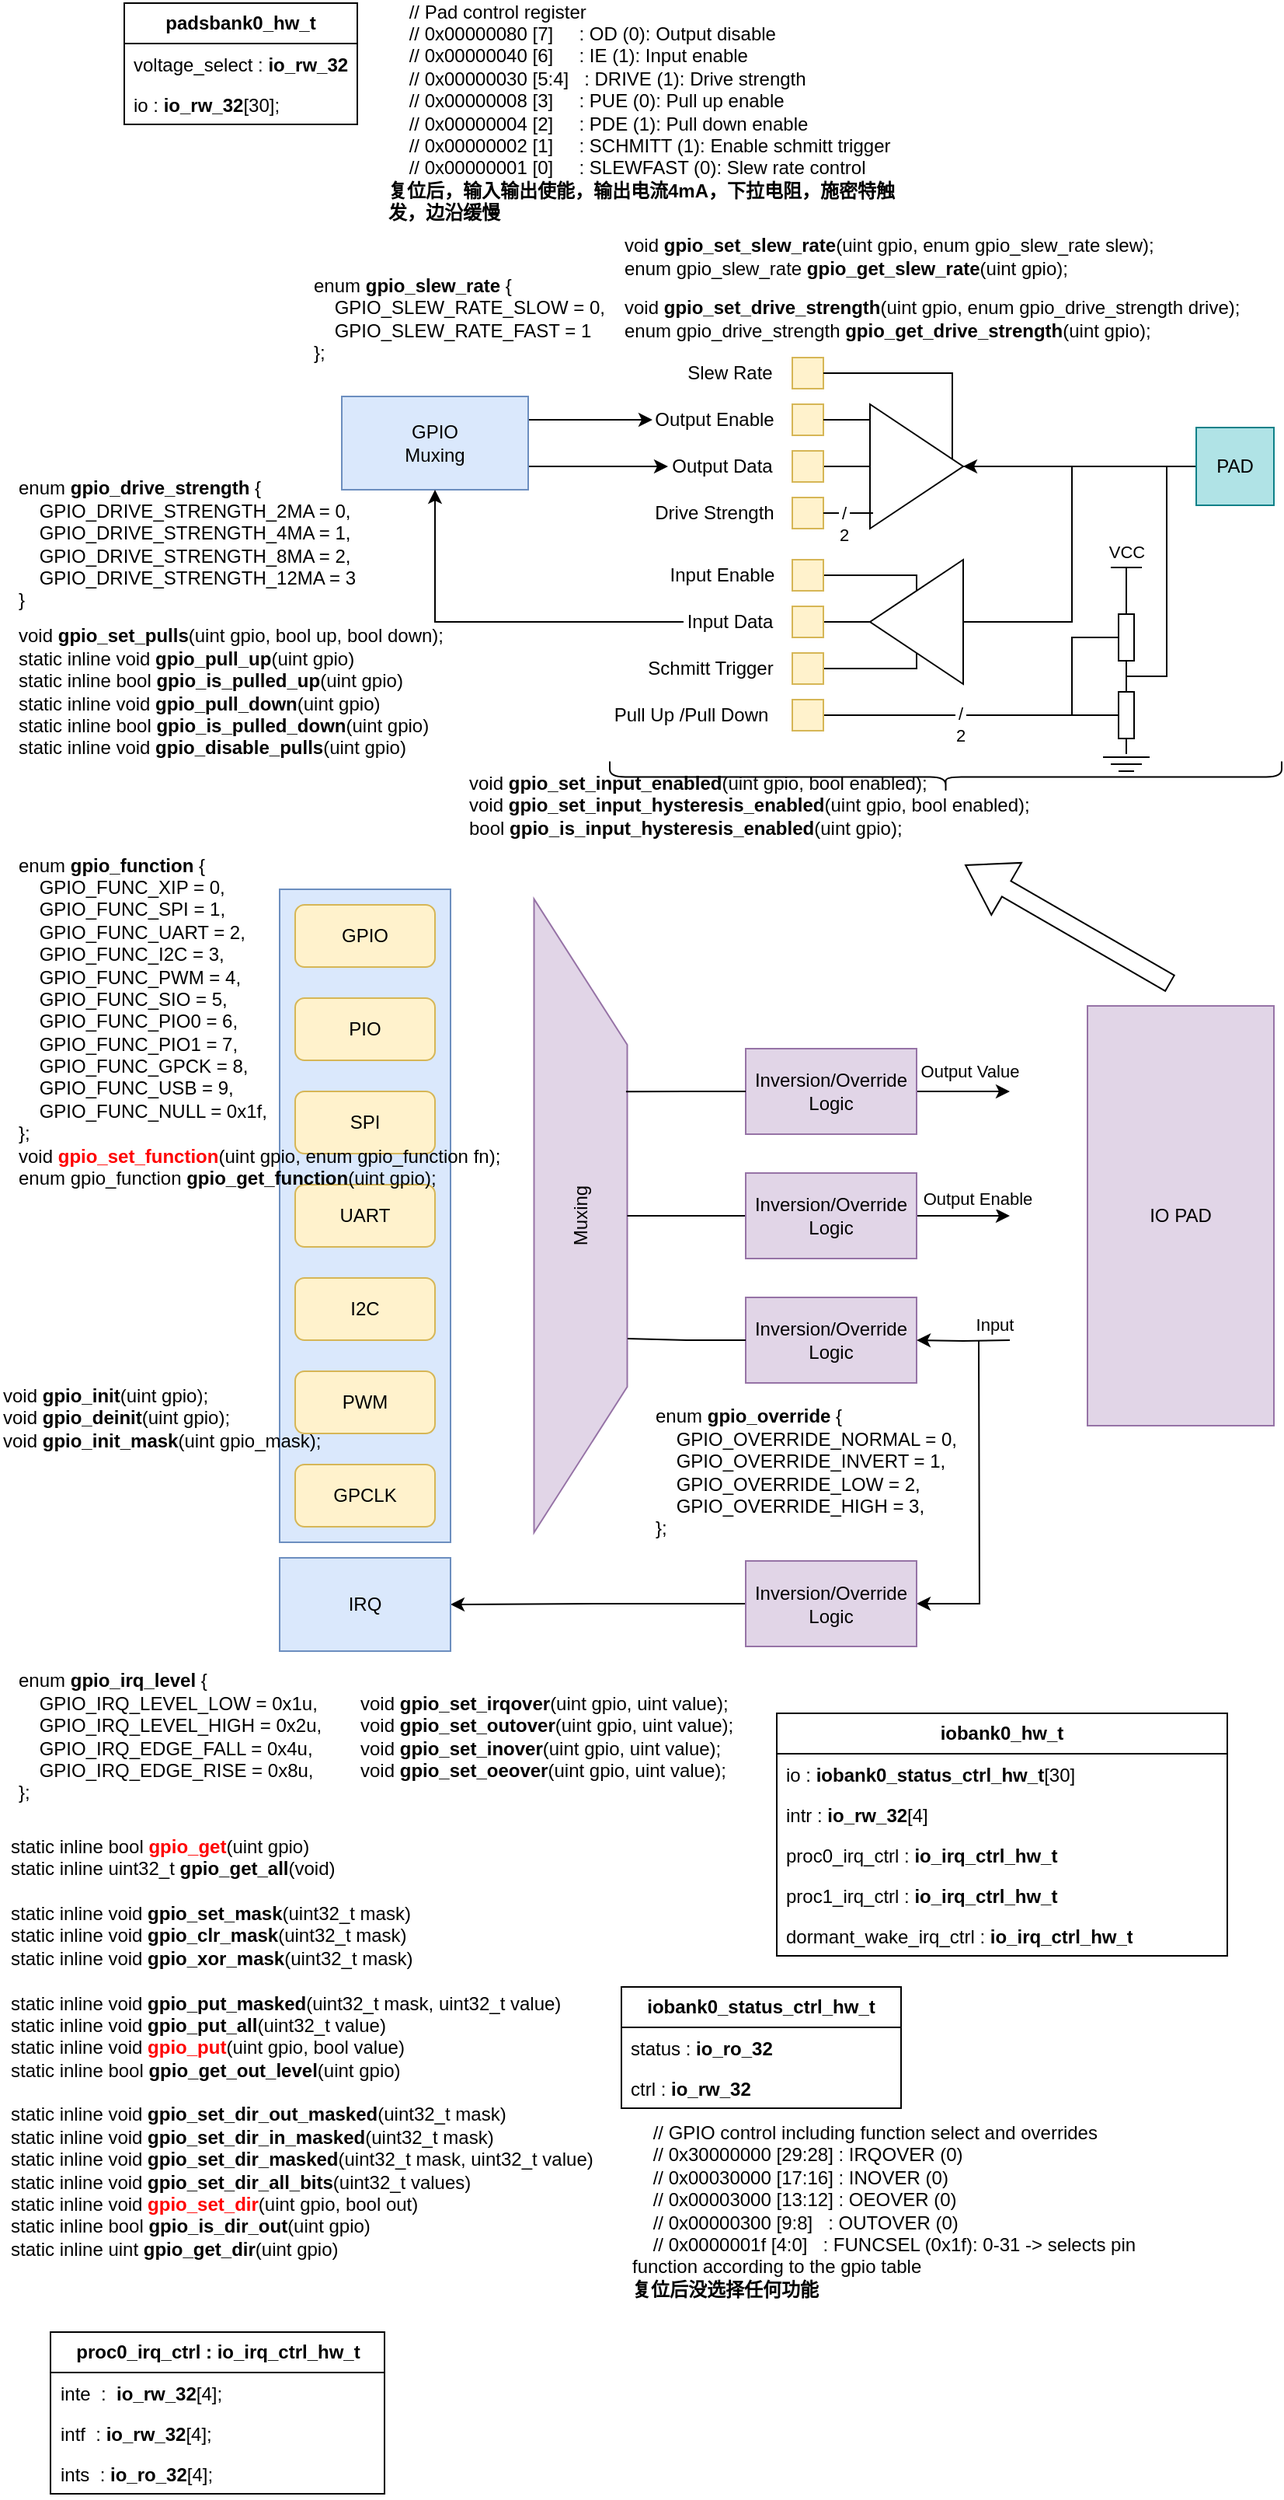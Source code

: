 <mxfile version="22.1.11" type="github">
  <diagram name="Page-1" id="UImN8F6RggUFPWrpkJpI">
    <mxGraphModel dx="1306" dy="1865" grid="1" gridSize="10" guides="1" tooltips="1" connect="1" arrows="1" fold="1" page="1" pageScale="1" pageWidth="850" pageHeight="1100" math="0" shadow="0">
      <root>
        <mxCell id="0" />
        <mxCell id="1" parent="0" />
        <mxCell id="ukT0D_zXUrws_9689R1D-16" value="" style="rounded=0;whiteSpace=wrap;html=1;shadow=0;fillColor=#dae8fc;strokeColor=#6c8ebf;" vertex="1" parent="1">
          <mxGeometry x="180" y="30" width="110" height="420" as="geometry" />
        </mxCell>
        <mxCell id="ukT0D_zXUrws_9689R1D-1" value="GPIO" style="rounded=1;whiteSpace=wrap;html=1;fillColor=#fff2cc;strokeColor=#d6b656;" vertex="1" parent="1">
          <mxGeometry x="190" y="40" width="90" height="40" as="geometry" />
        </mxCell>
        <mxCell id="ukT0D_zXUrws_9689R1D-2" value="PIO" style="rounded=1;whiteSpace=wrap;html=1;fillColor=#fff2cc;strokeColor=#d6b656;" vertex="1" parent="1">
          <mxGeometry x="190" y="100" width="90" height="40" as="geometry" />
        </mxCell>
        <mxCell id="ukT0D_zXUrws_9689R1D-3" value="GPCLK" style="rounded=1;whiteSpace=wrap;html=1;fillColor=#fff2cc;strokeColor=#d6b656;" vertex="1" parent="1">
          <mxGeometry x="190" y="400" width="90" height="40" as="geometry" />
        </mxCell>
        <mxCell id="ukT0D_zXUrws_9689R1D-4" value="PWM" style="rounded=1;whiteSpace=wrap;html=1;fillColor=#fff2cc;strokeColor=#d6b656;" vertex="1" parent="1">
          <mxGeometry x="190" y="340" width="90" height="40" as="geometry" />
        </mxCell>
        <mxCell id="ukT0D_zXUrws_9689R1D-5" value="SPI" style="rounded=1;whiteSpace=wrap;html=1;fillColor=#fff2cc;strokeColor=#d6b656;" vertex="1" parent="1">
          <mxGeometry x="190" y="160" width="90" height="40" as="geometry" />
        </mxCell>
        <mxCell id="ukT0D_zXUrws_9689R1D-6" value="UART" style="rounded=1;whiteSpace=wrap;html=1;fillColor=#fff2cc;strokeColor=#d6b656;" vertex="1" parent="1">
          <mxGeometry x="190" y="220" width="90" height="40" as="geometry" />
        </mxCell>
        <mxCell id="ukT0D_zXUrws_9689R1D-7" value="I2C" style="rounded=1;whiteSpace=wrap;html=1;fillColor=#fff2cc;strokeColor=#d6b656;" vertex="1" parent="1">
          <mxGeometry x="190" y="280" width="90" height="40" as="geometry" />
        </mxCell>
        <mxCell id="ukT0D_zXUrws_9689R1D-8" value="Muxing" style="verticalLabelPosition=middle;verticalAlign=middle;html=1;shape=trapezoid;perimeter=trapezoidPerimeter;whiteSpace=wrap;size=0.23;arcSize=10;flipV=1;labelPosition=center;align=center;rotation=270;flipH=0;fillColor=#e1d5e7;strokeColor=#9673a6;" vertex="1" parent="1">
          <mxGeometry x="170" y="210" width="407.5" height="60" as="geometry" />
        </mxCell>
        <mxCell id="ukT0D_zXUrws_9689R1D-21" style="edgeStyle=orthogonalEdgeStyle;rounded=0;orthogonalLoop=1;jettySize=auto;html=1;exitX=1;exitY=0.5;exitDx=0;exitDy=0;" edge="1" parent="1" source="ukT0D_zXUrws_9689R1D-10">
          <mxGeometry relative="1" as="geometry">
            <mxPoint x="650" y="240" as="targetPoint" />
          </mxGeometry>
        </mxCell>
        <mxCell id="ukT0D_zXUrws_9689R1D-23" value="Output Enable" style="edgeLabel;html=1;align=center;verticalAlign=middle;resizable=0;points=[];" vertex="1" connectable="0" parent="ukT0D_zXUrws_9689R1D-21">
          <mxGeometry x="0.308" y="3" relative="1" as="geometry">
            <mxPoint y="-9" as="offset" />
          </mxGeometry>
        </mxCell>
        <mxCell id="ukT0D_zXUrws_9689R1D-26" style="edgeStyle=orthogonalEdgeStyle;rounded=0;orthogonalLoop=1;jettySize=auto;html=1;exitX=0;exitY=0.5;exitDx=0;exitDy=0;endArrow=none;endFill=0;" edge="1" parent="1" source="ukT0D_zXUrws_9689R1D-10" target="ukT0D_zXUrws_9689R1D-8">
          <mxGeometry relative="1" as="geometry" />
        </mxCell>
        <mxCell id="ukT0D_zXUrws_9689R1D-10" value="Inversion/Override&lt;br&gt;Logic" style="rounded=0;whiteSpace=wrap;html=1;fillColor=#e1d5e7;strokeColor=#9673a6;" vertex="1" parent="1">
          <mxGeometry x="480" y="212.5" width="110" height="55" as="geometry" />
        </mxCell>
        <mxCell id="ukT0D_zXUrws_9689R1D-11" value="IO PAD" style="rounded=0;whiteSpace=wrap;html=1;fillColor=#e1d5e7;strokeColor=#9673a6;" vertex="1" parent="1">
          <mxGeometry x="700" y="105" width="120" height="270" as="geometry" />
        </mxCell>
        <mxCell id="ukT0D_zXUrws_9689R1D-13" value="Inversion/Override&lt;br&gt;Logic" style="rounded=0;whiteSpace=wrap;html=1;fillColor=#e1d5e7;strokeColor=#9673a6;" vertex="1" parent="1">
          <mxGeometry x="480" y="292.5" width="110" height="55" as="geometry" />
        </mxCell>
        <mxCell id="ukT0D_zXUrws_9689R1D-28" style="edgeStyle=orthogonalEdgeStyle;rounded=0;orthogonalLoop=1;jettySize=auto;html=1;exitX=1;exitY=0.5;exitDx=0;exitDy=0;endArrow=none;endFill=0;startArrow=classic;startFill=1;" edge="1" parent="1" source="ukT0D_zXUrws_9689R1D-14">
          <mxGeometry relative="1" as="geometry">
            <mxPoint x="630" y="320" as="targetPoint" />
          </mxGeometry>
        </mxCell>
        <mxCell id="ukT0D_zXUrws_9689R1D-30" style="edgeStyle=orthogonalEdgeStyle;rounded=0;orthogonalLoop=1;jettySize=auto;html=1;exitX=0;exitY=0.5;exitDx=0;exitDy=0;entryX=1;entryY=0.5;entryDx=0;entryDy=0;" edge="1" parent="1" source="ukT0D_zXUrws_9689R1D-14" target="ukT0D_zXUrws_9689R1D-15">
          <mxGeometry relative="1" as="geometry" />
        </mxCell>
        <mxCell id="ukT0D_zXUrws_9689R1D-14" value="Inversion/Override&lt;br&gt;Logic" style="rounded=0;whiteSpace=wrap;html=1;fillColor=#e1d5e7;strokeColor=#9673a6;" vertex="1" parent="1">
          <mxGeometry x="480" y="462" width="110" height="55" as="geometry" />
        </mxCell>
        <mxCell id="ukT0D_zXUrws_9689R1D-15" value="IRQ" style="rounded=0;whiteSpace=wrap;html=1;fillColor=#dae8fc;strokeColor=#6c8ebf;" vertex="1" parent="1">
          <mxGeometry x="180" y="460" width="110" height="60" as="geometry" />
        </mxCell>
        <mxCell id="ukT0D_zXUrws_9689R1D-20" style="edgeStyle=orthogonalEdgeStyle;rounded=0;orthogonalLoop=1;jettySize=auto;html=1;exitX=1;exitY=0.5;exitDx=0;exitDy=0;" edge="1" parent="1" source="ukT0D_zXUrws_9689R1D-19">
          <mxGeometry relative="1" as="geometry">
            <mxPoint x="650" y="160" as="targetPoint" />
          </mxGeometry>
        </mxCell>
        <mxCell id="ukT0D_zXUrws_9689R1D-24" value="Output Value" style="edgeLabel;html=1;align=center;verticalAlign=middle;resizable=0;points=[];" vertex="1" connectable="0" parent="ukT0D_zXUrws_9689R1D-20">
          <mxGeometry x="0.142" y="3" relative="1" as="geometry">
            <mxPoint y="-11" as="offset" />
          </mxGeometry>
        </mxCell>
        <mxCell id="ukT0D_zXUrws_9689R1D-19" value="Inversion/Override&lt;br&gt;Logic" style="rounded=0;whiteSpace=wrap;html=1;fillColor=#e1d5e7;strokeColor=#9673a6;" vertex="1" parent="1">
          <mxGeometry x="480" y="132.5" width="110" height="55" as="geometry" />
        </mxCell>
        <mxCell id="ukT0D_zXUrws_9689R1D-22" style="edgeStyle=orthogonalEdgeStyle;rounded=0;orthogonalLoop=1;jettySize=auto;html=1;entryX=1;entryY=0.5;entryDx=0;entryDy=0;" edge="1" parent="1" target="ukT0D_zXUrws_9689R1D-13">
          <mxGeometry relative="1" as="geometry">
            <mxPoint x="660" y="250" as="targetPoint" />
            <mxPoint x="650" y="320" as="sourcePoint" />
          </mxGeometry>
        </mxCell>
        <mxCell id="ukT0D_zXUrws_9689R1D-29" value="Input" style="edgeLabel;html=1;align=center;verticalAlign=middle;resizable=0;points=[];" vertex="1" connectable="0" parent="ukT0D_zXUrws_9689R1D-22">
          <mxGeometry x="-0.669" y="1" relative="1" as="geometry">
            <mxPoint y="-11" as="offset" />
          </mxGeometry>
        </mxCell>
        <mxCell id="ukT0D_zXUrws_9689R1D-25" style="edgeStyle=orthogonalEdgeStyle;rounded=0;orthogonalLoop=1;jettySize=auto;html=1;entryX=0.696;entryY=0.013;entryDx=0;entryDy=0;entryPerimeter=0;endArrow=none;endFill=0;" edge="1" parent="1" source="ukT0D_zXUrws_9689R1D-19" target="ukT0D_zXUrws_9689R1D-8">
          <mxGeometry relative="1" as="geometry" />
        </mxCell>
        <mxCell id="ukT0D_zXUrws_9689R1D-27" style="edgeStyle=orthogonalEdgeStyle;rounded=0;orthogonalLoop=1;jettySize=auto;html=1;exitX=0;exitY=0.5;exitDx=0;exitDy=0;entryX=0.306;entryY=-0.004;entryDx=0;entryDy=0;entryPerimeter=0;endArrow=none;endFill=0;" edge="1" parent="1" source="ukT0D_zXUrws_9689R1D-13" target="ukT0D_zXUrws_9689R1D-8">
          <mxGeometry relative="1" as="geometry" />
        </mxCell>
        <mxCell id="ukT0D_zXUrws_9689R1D-31" value="&lt;div&gt;enum &lt;b&gt;gpio_function&lt;/b&gt; {&lt;/div&gt;&lt;div&gt;&amp;nbsp; &amp;nbsp; GPIO_FUNC_XIP = 0,&lt;/div&gt;&lt;div&gt;&amp;nbsp; &amp;nbsp; GPIO_FUNC_SPI = 1,&lt;/div&gt;&lt;div&gt;&amp;nbsp; &amp;nbsp; GPIO_FUNC_UART = 2,&lt;/div&gt;&lt;div&gt;&amp;nbsp; &amp;nbsp; GPIO_FUNC_I2C = 3,&lt;/div&gt;&lt;div&gt;&amp;nbsp; &amp;nbsp; GPIO_FUNC_PWM = 4,&lt;/div&gt;&lt;div&gt;&amp;nbsp; &amp;nbsp; GPIO_FUNC_SIO = 5,&lt;/div&gt;&lt;div&gt;&amp;nbsp; &amp;nbsp; GPIO_FUNC_PIO0 = 6,&lt;/div&gt;&lt;div&gt;&amp;nbsp; &amp;nbsp; GPIO_FUNC_PIO1 = 7,&lt;/div&gt;&lt;div&gt;&amp;nbsp; &amp;nbsp; GPIO_FUNC_GPCK = 8,&lt;/div&gt;&lt;div&gt;&amp;nbsp; &amp;nbsp; GPIO_FUNC_USB = 9,&lt;/div&gt;&lt;div&gt;&amp;nbsp; &amp;nbsp; GPIO_FUNC_NULL = 0x1f,&lt;/div&gt;&lt;div&gt;};&lt;/div&gt;&lt;div&gt;void &lt;b&gt;&lt;font color=&quot;#ff0000&quot;&gt;gpio_set_function&lt;/font&gt;&lt;/b&gt;(uint gpio, enum gpio_function fn);&lt;br&gt;&lt;/div&gt;&lt;div&gt;enum gpio_function &lt;b&gt;gpio_get_function&lt;/b&gt;(uint gpio);&lt;br&gt;&lt;/div&gt;" style="text;html=1;strokeColor=none;fillColor=none;align=left;verticalAlign=middle;whiteSpace=wrap;rounded=0;" vertex="1" parent="1">
          <mxGeometry x="10" y="5" width="330" height="220" as="geometry" />
        </mxCell>
        <mxCell id="ukT0D_zXUrws_9689R1D-32" value="&lt;div&gt;enum &lt;b&gt;gpio_irq_level&lt;/b&gt; {&lt;/div&gt;&lt;div&gt;&amp;nbsp; &amp;nbsp; GPIO_IRQ_LEVEL_LOW = 0x1u,&lt;/div&gt;&lt;div&gt;&amp;nbsp; &amp;nbsp; GPIO_IRQ_LEVEL_HIGH = 0x2u,&lt;/div&gt;&lt;div&gt;&amp;nbsp; &amp;nbsp; GPIO_IRQ_EDGE_FALL = 0x4u,&lt;/div&gt;&lt;div&gt;&amp;nbsp; &amp;nbsp; GPIO_IRQ_EDGE_RISE = 0x8u,&lt;/div&gt;&lt;div&gt;};&lt;/div&gt;" style="text;html=1;strokeColor=none;fillColor=none;align=left;verticalAlign=middle;whiteSpace=wrap;rounded=0;" vertex="1" parent="1">
          <mxGeometry x="10" y="560" width="200" height="30" as="geometry" />
        </mxCell>
        <mxCell id="ukT0D_zXUrws_9689R1D-33" value="&lt;div&gt;enum &lt;b&gt;gpio_override&lt;/b&gt; {&lt;/div&gt;&lt;div&gt;&amp;nbsp; &amp;nbsp; GPIO_OVERRIDE_NORMAL = 0,&lt;/div&gt;&lt;div&gt;&amp;nbsp; &amp;nbsp; GPIO_OVERRIDE_INVERT = 1,&amp;nbsp;&lt;/div&gt;&lt;div&gt;&amp;nbsp; &amp;nbsp; GPIO_OVERRIDE_LOW = 2,&lt;/div&gt;&lt;div&gt;&amp;nbsp; &amp;nbsp; GPIO_OVERRIDE_HIGH = 3,&lt;/div&gt;&lt;div style=&quot;&quot;&gt;};&lt;/div&gt;" style="text;html=1;strokeColor=none;fillColor=none;align=left;verticalAlign=middle;whiteSpace=wrap;rounded=0;" vertex="1" parent="1">
          <mxGeometry x="420" y="370" width="210" height="70" as="geometry" />
        </mxCell>
        <mxCell id="ukT0D_zXUrws_9689R1D-87" style="edgeStyle=orthogonalEdgeStyle;rounded=0;orthogonalLoop=1;jettySize=auto;html=1;exitX=1;exitY=0.25;exitDx=0;exitDy=0;entryX=0;entryY=0.5;entryDx=0;entryDy=0;" edge="1" parent="1" source="ukT0D_zXUrws_9689R1D-34" target="ukT0D_zXUrws_9689R1D-49">
          <mxGeometry relative="1" as="geometry" />
        </mxCell>
        <mxCell id="ukT0D_zXUrws_9689R1D-88" style="edgeStyle=orthogonalEdgeStyle;rounded=0;orthogonalLoop=1;jettySize=auto;html=1;exitX=1;exitY=0.75;exitDx=0;exitDy=0;entryX=0;entryY=0.5;entryDx=0;entryDy=0;" edge="1" parent="1" source="ukT0D_zXUrws_9689R1D-34" target="ukT0D_zXUrws_9689R1D-50">
          <mxGeometry relative="1" as="geometry">
            <mxPoint x="420" y="-242" as="targetPoint" />
          </mxGeometry>
        </mxCell>
        <mxCell id="ukT0D_zXUrws_9689R1D-34" value="GPIO&lt;br&gt;Muxing" style="rounded=0;whiteSpace=wrap;html=1;fillColor=#dae8fc;strokeColor=#6c8ebf;" vertex="1" parent="1">
          <mxGeometry x="220" y="-287" width="120" height="60" as="geometry" />
        </mxCell>
        <mxCell id="ukT0D_zXUrws_9689R1D-35" value="" style="triangle;whiteSpace=wrap;html=1;" vertex="1" parent="1">
          <mxGeometry x="560" y="-282" width="60" height="80" as="geometry" />
        </mxCell>
        <mxCell id="ukT0D_zXUrws_9689R1D-36" value="" style="rounded=0;whiteSpace=wrap;html=1;fillColor=#fff2cc;strokeColor=#d6b656;" vertex="1" parent="1">
          <mxGeometry x="510" y="-312" width="20" height="20" as="geometry" />
        </mxCell>
        <mxCell id="ukT0D_zXUrws_9689R1D-37" value="" style="rounded=0;whiteSpace=wrap;html=1;fillColor=#fff2cc;strokeColor=#d6b656;" vertex="1" parent="1">
          <mxGeometry x="510" y="-282" width="20" height="20" as="geometry" />
        </mxCell>
        <mxCell id="ukT0D_zXUrws_9689R1D-45" style="edgeStyle=orthogonalEdgeStyle;rounded=0;orthogonalLoop=1;jettySize=auto;html=1;exitX=1;exitY=0.5;exitDx=0;exitDy=0;entryX=0;entryY=0.5;entryDx=0;entryDy=0;endArrow=none;endFill=0;" edge="1" parent="1" source="ukT0D_zXUrws_9689R1D-39" target="ukT0D_zXUrws_9689R1D-35">
          <mxGeometry relative="1" as="geometry" />
        </mxCell>
        <mxCell id="ukT0D_zXUrws_9689R1D-39" value="" style="rounded=0;whiteSpace=wrap;html=1;fillColor=#fff2cc;strokeColor=#d6b656;" vertex="1" parent="1">
          <mxGeometry x="510" y="-252" width="20" height="20" as="geometry" />
        </mxCell>
        <mxCell id="ukT0D_zXUrws_9689R1D-40" value="" style="rounded=0;whiteSpace=wrap;html=1;fillColor=#fff2cc;strokeColor=#d6b656;" vertex="1" parent="1">
          <mxGeometry x="510" y="-222" width="20" height="20" as="geometry" />
        </mxCell>
        <mxCell id="ukT0D_zXUrws_9689R1D-42" style="edgeStyle=orthogonalEdgeStyle;rounded=0;orthogonalLoop=1;jettySize=auto;html=1;exitX=1;exitY=0.5;exitDx=0;exitDy=0;entryX=0.883;entryY=0.444;entryDx=0;entryDy=0;entryPerimeter=0;endArrow=none;endFill=0;" edge="1" parent="1" source="ukT0D_zXUrws_9689R1D-36" target="ukT0D_zXUrws_9689R1D-35">
          <mxGeometry relative="1" as="geometry" />
        </mxCell>
        <mxCell id="ukT0D_zXUrws_9689R1D-44" style="edgeStyle=orthogonalEdgeStyle;rounded=0;orthogonalLoop=1;jettySize=auto;html=1;exitX=1;exitY=0.5;exitDx=0;exitDy=0;entryX=0;entryY=0.131;entryDx=0;entryDy=0;entryPerimeter=0;endArrow=none;endFill=0;" edge="1" parent="1" source="ukT0D_zXUrws_9689R1D-37" target="ukT0D_zXUrws_9689R1D-35">
          <mxGeometry relative="1" as="geometry" />
        </mxCell>
        <mxCell id="ukT0D_zXUrws_9689R1D-46" style="edgeStyle=orthogonalEdgeStyle;rounded=0;orthogonalLoop=1;jettySize=auto;html=1;exitX=1;exitY=0.5;exitDx=0;exitDy=0;entryX=0.033;entryY=0.869;entryDx=0;entryDy=0;entryPerimeter=0;endArrow=none;endFill=0;" edge="1" parent="1" source="ukT0D_zXUrws_9689R1D-40" target="ukT0D_zXUrws_9689R1D-35">
          <mxGeometry relative="1" as="geometry" />
        </mxCell>
        <mxCell id="ukT0D_zXUrws_9689R1D-47" value="/&lt;br&gt;2" style="edgeLabel;html=1;align=center;verticalAlign=middle;resizable=0;points=[];" vertex="1" connectable="0" parent="ukT0D_zXUrws_9689R1D-46">
          <mxGeometry x="-0.2" relative="1" as="geometry">
            <mxPoint y="7" as="offset" />
          </mxGeometry>
        </mxCell>
        <mxCell id="ukT0D_zXUrws_9689R1D-48" value="Slew Rate" style="text;html=1;strokeColor=none;fillColor=none;align=center;verticalAlign=middle;whiteSpace=wrap;rounded=0;" vertex="1" parent="1">
          <mxGeometry x="440" y="-312" width="60" height="20" as="geometry" />
        </mxCell>
        <mxCell id="ukT0D_zXUrws_9689R1D-49" value="Output Enable" style="text;html=1;strokeColor=none;fillColor=none;align=center;verticalAlign=middle;whiteSpace=wrap;rounded=0;" vertex="1" parent="1">
          <mxGeometry x="420" y="-282" width="80" height="20" as="geometry" />
        </mxCell>
        <mxCell id="ukT0D_zXUrws_9689R1D-50" value="Output Data" style="text;html=1;strokeColor=none;fillColor=none;align=center;verticalAlign=middle;whiteSpace=wrap;rounded=0;" vertex="1" parent="1">
          <mxGeometry x="430" y="-252" width="70" height="20" as="geometry" />
        </mxCell>
        <mxCell id="ukT0D_zXUrws_9689R1D-51" value="Drive Strength" style="text;html=1;strokeColor=none;fillColor=none;align=center;verticalAlign=middle;whiteSpace=wrap;rounded=0;" vertex="1" parent="1">
          <mxGeometry x="420" y="-222" width="80" height="20" as="geometry" />
        </mxCell>
        <mxCell id="ukT0D_zXUrws_9689R1D-65" style="edgeStyle=orthogonalEdgeStyle;rounded=0;orthogonalLoop=1;jettySize=auto;html=1;exitX=0.5;exitY=1;exitDx=0;exitDy=0;entryX=1;entryY=0.5;entryDx=0;entryDy=0;endArrow=none;endFill=0;" edge="1" parent="1" source="ukT0D_zXUrws_9689R1D-52" target="ukT0D_zXUrws_9689R1D-58">
          <mxGeometry relative="1" as="geometry">
            <Array as="points">
              <mxPoint x="590" y="-172" />
            </Array>
          </mxGeometry>
        </mxCell>
        <mxCell id="ukT0D_zXUrws_9689R1D-66" style="edgeStyle=orthogonalEdgeStyle;rounded=0;orthogonalLoop=1;jettySize=auto;html=1;exitX=0.5;exitY=0;exitDx=0;exitDy=0;entryX=1;entryY=0.5;entryDx=0;entryDy=0;endArrow=none;endFill=0;" edge="1" parent="1" source="ukT0D_zXUrws_9689R1D-52" target="ukT0D_zXUrws_9689R1D-56">
          <mxGeometry relative="1" as="geometry">
            <Array as="points">
              <mxPoint x="590" y="-112" />
            </Array>
          </mxGeometry>
        </mxCell>
        <mxCell id="ukT0D_zXUrws_9689R1D-67" style="edgeStyle=orthogonalEdgeStyle;rounded=0;orthogonalLoop=1;jettySize=auto;html=1;exitX=1;exitY=0.5;exitDx=0;exitDy=0;entryX=1;entryY=0.5;entryDx=0;entryDy=0;endArrow=none;endFill=0;" edge="1" parent="1" source="ukT0D_zXUrws_9689R1D-52" target="ukT0D_zXUrws_9689R1D-57">
          <mxGeometry relative="1" as="geometry" />
        </mxCell>
        <mxCell id="ukT0D_zXUrws_9689R1D-52" value="" style="triangle;whiteSpace=wrap;html=1;rotation=-180;" vertex="1" parent="1">
          <mxGeometry x="560" y="-182" width="60" height="80" as="geometry" />
        </mxCell>
        <mxCell id="ukT0D_zXUrws_9689R1D-54" style="edgeStyle=orthogonalEdgeStyle;rounded=0;orthogonalLoop=1;jettySize=auto;html=1;exitX=0;exitY=0.5;exitDx=0;exitDy=0;entryX=1;entryY=0.5;entryDx=0;entryDy=0;" edge="1" parent="1" source="ukT0D_zXUrws_9689R1D-53" target="ukT0D_zXUrws_9689R1D-35">
          <mxGeometry relative="1" as="geometry" />
        </mxCell>
        <mxCell id="ukT0D_zXUrws_9689R1D-55" style="edgeStyle=orthogonalEdgeStyle;rounded=0;orthogonalLoop=1;jettySize=auto;html=1;exitX=0;exitY=0.5;exitDx=0;exitDy=0;entryX=0;entryY=0.5;entryDx=0;entryDy=0;endArrow=none;endFill=0;" edge="1" parent="1" source="ukT0D_zXUrws_9689R1D-53" target="ukT0D_zXUrws_9689R1D-52">
          <mxGeometry relative="1" as="geometry">
            <Array as="points">
              <mxPoint x="690" y="-242" />
              <mxPoint x="690" y="-142" />
            </Array>
          </mxGeometry>
        </mxCell>
        <mxCell id="ukT0D_zXUrws_9689R1D-53" value="PAD" style="rounded=0;whiteSpace=wrap;html=1;fillColor=#b0e3e6;strokeColor=#0e8088;" vertex="1" parent="1">
          <mxGeometry x="770" y="-267" width="50" height="50" as="geometry" />
        </mxCell>
        <mxCell id="ukT0D_zXUrws_9689R1D-56" value="" style="rounded=0;whiteSpace=wrap;html=1;fillColor=#fff2cc;strokeColor=#d6b656;" vertex="1" parent="1">
          <mxGeometry x="510" y="-122" width="20" height="20" as="geometry" />
        </mxCell>
        <mxCell id="ukT0D_zXUrws_9689R1D-57" value="" style="rounded=0;whiteSpace=wrap;html=1;fillColor=#fff2cc;strokeColor=#d6b656;" vertex="1" parent="1">
          <mxGeometry x="510" y="-152" width="20" height="20" as="geometry" />
        </mxCell>
        <mxCell id="ukT0D_zXUrws_9689R1D-58" value="" style="rounded=0;whiteSpace=wrap;html=1;fillColor=#fff2cc;strokeColor=#d6b656;" vertex="1" parent="1">
          <mxGeometry x="510" y="-182" width="20" height="20" as="geometry" />
        </mxCell>
        <mxCell id="ukT0D_zXUrws_9689R1D-59" value="Schmitt Trigger" style="text;html=1;strokeColor=none;fillColor=none;align=center;verticalAlign=middle;whiteSpace=wrap;rounded=0;" vertex="1" parent="1">
          <mxGeometry x="415" y="-122" width="85" height="20" as="geometry" />
        </mxCell>
        <mxCell id="ukT0D_zXUrws_9689R1D-86" style="edgeStyle=orthogonalEdgeStyle;rounded=0;orthogonalLoop=1;jettySize=auto;html=1;" edge="1" parent="1" source="ukT0D_zXUrws_9689R1D-60" target="ukT0D_zXUrws_9689R1D-34">
          <mxGeometry relative="1" as="geometry" />
        </mxCell>
        <mxCell id="ukT0D_zXUrws_9689R1D-60" value="Input Data" style="text;html=1;strokeColor=none;fillColor=none;align=center;verticalAlign=middle;whiteSpace=wrap;rounded=0;" vertex="1" parent="1">
          <mxGeometry x="440" y="-152" width="60" height="20" as="geometry" />
        </mxCell>
        <mxCell id="ukT0D_zXUrws_9689R1D-61" value="Input Enable" style="text;html=1;strokeColor=none;fillColor=none;align=center;verticalAlign=middle;whiteSpace=wrap;rounded=0;" vertex="1" parent="1">
          <mxGeometry x="430" y="-182" width="70" height="20" as="geometry" />
        </mxCell>
        <mxCell id="ukT0D_zXUrws_9689R1D-83" style="edgeStyle=orthogonalEdgeStyle;rounded=0;orthogonalLoop=1;jettySize=auto;html=1;exitX=1;exitY=0.5;exitDx=0;exitDy=0;entryX=0;entryY=0.5;entryDx=0;entryDy=0;endArrow=none;endFill=0;" edge="1" parent="1" source="ukT0D_zXUrws_9689R1D-68" target="ukT0D_zXUrws_9689R1D-70">
          <mxGeometry relative="1" as="geometry" />
        </mxCell>
        <mxCell id="ukT0D_zXUrws_9689R1D-84" style="edgeStyle=orthogonalEdgeStyle;rounded=0;orthogonalLoop=1;jettySize=auto;html=1;exitX=1;exitY=0.5;exitDx=0;exitDy=0;entryX=0;entryY=0.5;entryDx=0;entryDy=0;endArrow=none;endFill=0;" edge="1" parent="1" source="ukT0D_zXUrws_9689R1D-68" target="ukT0D_zXUrws_9689R1D-76">
          <mxGeometry relative="1" as="geometry">
            <Array as="points">
              <mxPoint x="690" y="-82" />
              <mxPoint x="690" y="-132" />
            </Array>
          </mxGeometry>
        </mxCell>
        <mxCell id="ukT0D_zXUrws_9689R1D-85" value="/&lt;br&gt;2" style="edgeLabel;html=1;align=center;verticalAlign=middle;resizable=0;points=[];" vertex="1" connectable="0" parent="ukT0D_zXUrws_9689R1D-84">
          <mxGeometry x="-0.267" relative="1" as="geometry">
            <mxPoint y="6" as="offset" />
          </mxGeometry>
        </mxCell>
        <mxCell id="ukT0D_zXUrws_9689R1D-68" value="" style="rounded=0;whiteSpace=wrap;html=1;fillColor=#fff2cc;strokeColor=#d6b656;" vertex="1" parent="1">
          <mxGeometry x="510" y="-92" width="20" height="20" as="geometry" />
        </mxCell>
        <mxCell id="ukT0D_zXUrws_9689R1D-69" value="Pull Up /Pull Down" style="text;html=1;strokeColor=none;fillColor=none;align=center;verticalAlign=middle;whiteSpace=wrap;rounded=0;" vertex="1" parent="1">
          <mxGeometry x="390" y="-92" width="110" height="20" as="geometry" />
        </mxCell>
        <mxCell id="ukT0D_zXUrws_9689R1D-77" style="edgeStyle=orthogonalEdgeStyle;rounded=0;orthogonalLoop=1;jettySize=auto;html=1;exitX=0.5;exitY=0;exitDx=0;exitDy=0;entryX=0.5;entryY=1;entryDx=0;entryDy=0;endArrow=none;endFill=0;" edge="1" parent="1" source="ukT0D_zXUrws_9689R1D-70" target="ukT0D_zXUrws_9689R1D-76">
          <mxGeometry relative="1" as="geometry" />
        </mxCell>
        <mxCell id="ukT0D_zXUrws_9689R1D-78" style="edgeStyle=orthogonalEdgeStyle;rounded=0;orthogonalLoop=1;jettySize=auto;html=1;exitX=0.5;exitY=1;exitDx=0;exitDy=0;endArrow=none;endFill=0;" edge="1" parent="1" source="ukT0D_zXUrws_9689R1D-70">
          <mxGeometry relative="1" as="geometry">
            <mxPoint x="725" y="-57" as="targetPoint" />
          </mxGeometry>
        </mxCell>
        <mxCell id="ukT0D_zXUrws_9689R1D-70" value="" style="rounded=0;whiteSpace=wrap;html=1;" vertex="1" parent="1">
          <mxGeometry x="720" y="-97" width="10" height="30" as="geometry" />
        </mxCell>
        <mxCell id="ukT0D_zXUrws_9689R1D-74" value="" style="group;flipV=1;" vertex="1" connectable="0" parent="1">
          <mxGeometry x="710" y="-55" width="30" height="9" as="geometry" />
        </mxCell>
        <mxCell id="ukT0D_zXUrws_9689R1D-71" value="" style="endArrow=none;html=1;rounded=0;" edge="1" parent="ukT0D_zXUrws_9689R1D-74">
          <mxGeometry width="50" height="50" relative="1" as="geometry">
            <mxPoint x="20" y="9" as="sourcePoint" />
            <mxPoint x="10" y="9" as="targetPoint" />
          </mxGeometry>
        </mxCell>
        <mxCell id="ukT0D_zXUrws_9689R1D-72" value="" style="endArrow=none;html=1;rounded=0;" edge="1" parent="ukT0D_zXUrws_9689R1D-74">
          <mxGeometry width="50" height="50" relative="1" as="geometry">
            <mxPoint x="25" y="4.5" as="sourcePoint" />
            <mxPoint x="5" y="4.5" as="targetPoint" />
          </mxGeometry>
        </mxCell>
        <mxCell id="ukT0D_zXUrws_9689R1D-73" value="" style="endArrow=none;html=1;rounded=0;" edge="1" parent="ukT0D_zXUrws_9689R1D-74">
          <mxGeometry width="50" height="50" relative="1" as="geometry">
            <mxPoint x="30" as="sourcePoint" />
            <mxPoint as="targetPoint" />
          </mxGeometry>
        </mxCell>
        <mxCell id="ukT0D_zXUrws_9689R1D-79" style="edgeStyle=orthogonalEdgeStyle;rounded=0;orthogonalLoop=1;jettySize=auto;html=1;exitX=0.5;exitY=1;exitDx=0;exitDy=0;endArrow=none;endFill=0;" edge="1" parent="1">
          <mxGeometry relative="1" as="geometry">
            <mxPoint x="750" y="-242" as="targetPoint" />
            <mxPoint x="725" y="-122" as="sourcePoint" />
            <Array as="points">
              <mxPoint x="725" y="-107" />
              <mxPoint x="751" y="-107" />
            </Array>
          </mxGeometry>
        </mxCell>
        <mxCell id="ukT0D_zXUrws_9689R1D-82" style="edgeStyle=orthogonalEdgeStyle;rounded=0;orthogonalLoop=1;jettySize=auto;html=1;exitX=0.5;exitY=0;exitDx=0;exitDy=0;endArrow=none;endFill=0;" edge="1" parent="1" source="ukT0D_zXUrws_9689R1D-76">
          <mxGeometry relative="1" as="geometry">
            <mxPoint x="725" y="-177" as="targetPoint" />
          </mxGeometry>
        </mxCell>
        <mxCell id="ukT0D_zXUrws_9689R1D-76" value="" style="rounded=0;whiteSpace=wrap;html=1;" vertex="1" parent="1">
          <mxGeometry x="720" y="-147" width="10" height="30" as="geometry" />
        </mxCell>
        <mxCell id="ukT0D_zXUrws_9689R1D-80" value="" style="endArrow=none;html=1;rounded=0;" edge="1" parent="1">
          <mxGeometry width="50" height="50" relative="1" as="geometry">
            <mxPoint x="715" y="-177" as="sourcePoint" />
            <mxPoint x="735" y="-177" as="targetPoint" />
          </mxGeometry>
        </mxCell>
        <mxCell id="ukT0D_zXUrws_9689R1D-81" value="VCC&lt;br&gt;" style="edgeLabel;html=1;align=center;verticalAlign=middle;resizable=0;points=[];" vertex="1" connectable="0" parent="ukT0D_zXUrws_9689R1D-80">
          <mxGeometry x="0.2" y="1" relative="1" as="geometry">
            <mxPoint x="-2" y="-9" as="offset" />
          </mxGeometry>
        </mxCell>
        <mxCell id="ukT0D_zXUrws_9689R1D-89" value="" style="shape=curlyBracket;whiteSpace=wrap;html=1;rounded=1;labelPosition=left;verticalLabelPosition=middle;align=right;verticalAlign=middle;rotation=-90;" vertex="1" parent="1">
          <mxGeometry x="598.75" y="-258.5" width="20" height="432.5" as="geometry" />
        </mxCell>
        <mxCell id="ukT0D_zXUrws_9689R1D-90" value="" style="shape=singleArrow;direction=north;whiteSpace=wrap;html=1;rotation=-60;" vertex="1" parent="1">
          <mxGeometry x="667.92" y="-23.43" width="38.66" height="151.76" as="geometry" />
        </mxCell>
        <mxCell id="ukT0D_zXUrws_9689R1D-91" value="&lt;div&gt;enum &lt;b&gt;gpio_drive_strength&lt;/b&gt; {&lt;/div&gt;&lt;div&gt;&amp;nbsp; &amp;nbsp; GPIO_DRIVE_STRENGTH_2MA = 0,&lt;/div&gt;&lt;div&gt;&amp;nbsp; &amp;nbsp; GPIO_DRIVE_STRENGTH_4MA = 1,&amp;nbsp;&lt;/div&gt;&lt;div&gt;&amp;nbsp; &amp;nbsp; GPIO_DRIVE_STRENGTH_8MA = 2,&lt;/div&gt;&lt;div&gt;&amp;nbsp; &amp;nbsp; GPIO_DRIVE_STRENGTH_12MA = 3&amp;nbsp;&lt;/div&gt;&lt;div&gt;}&lt;/div&gt;" style="text;html=1;strokeColor=none;fillColor=none;align=left;verticalAlign=middle;whiteSpace=wrap;rounded=0;" vertex="1" parent="1">
          <mxGeometry x="10" y="-237" width="230" height="90" as="geometry" />
        </mxCell>
        <mxCell id="ukT0D_zXUrws_9689R1D-92" value="&lt;div&gt;enum &lt;b&gt;gpio_slew_rate&lt;/b&gt; {&lt;/div&gt;&lt;div&gt;&amp;nbsp; &amp;nbsp; GPIO_SLEW_RATE_SLOW = 0,&lt;/div&gt;&lt;div&gt;&amp;nbsp; &amp;nbsp; GPIO_SLEW_RATE_FAST = 1&lt;/div&gt;&lt;div&gt;};&lt;/div&gt;" style="text;html=1;strokeColor=none;fillColor=none;align=left;verticalAlign=middle;whiteSpace=wrap;rounded=0;" vertex="1" parent="1">
          <mxGeometry x="200" y="-352" width="200" height="30" as="geometry" />
        </mxCell>
        <mxCell id="ukT0D_zXUrws_9689R1D-93" value="void &lt;b&gt;gpio_set_pulls&lt;/b&gt;(uint gpio, bool up, bool down);&lt;br&gt;static inline void &lt;b&gt;gpio_pull_up&lt;/b&gt;(uint gpio)&lt;br&gt;static inline bool &lt;b&gt;gpio_is_pulled_up&lt;/b&gt;(uint gpio)&lt;br&gt;static inline void &lt;b&gt;gpio_pull_down&lt;/b&gt;(uint gpio)&lt;br&gt;static inline bool &lt;b&gt;gpio_is_pulled_down&lt;/b&gt;(uint gpio)&lt;br&gt;static inline void &lt;b&gt;gpio_disable_pulls&lt;/b&gt;(uint gpio)" style="text;html=1;strokeColor=none;fillColor=none;align=left;verticalAlign=middle;whiteSpace=wrap;rounded=0;" vertex="1" parent="1">
          <mxGeometry x="10" y="-132" width="280" height="70" as="geometry" />
        </mxCell>
        <mxCell id="ukT0D_zXUrws_9689R1D-94" value="&lt;div&gt;void &lt;b&gt;gpio_set_irqover&lt;/b&gt;(uint gpio, uint value);&lt;/div&gt;&lt;div&gt;void &lt;b&gt;gpio_set_outover&lt;/b&gt;(uint gpio, uint value);&lt;/div&gt;&lt;div&gt;void &lt;b&gt;gpio_set_inover&lt;/b&gt;(uint gpio, uint value);&lt;/div&gt;&lt;div&gt;void &lt;b&gt;gpio_set_oeover&lt;/b&gt;(uint gpio, uint value);&lt;/div&gt;" style="text;html=1;strokeColor=none;fillColor=none;align=left;verticalAlign=middle;whiteSpace=wrap;rounded=0;" vertex="1" parent="1">
          <mxGeometry x="230" y="540" width="250" height="70" as="geometry" />
        </mxCell>
        <mxCell id="ukT0D_zXUrws_9689R1D-95" value="&lt;div&gt;void &lt;b&gt;gpio_set_input_enabled&lt;/b&gt;(uint gpio, bool enabled);&lt;/div&gt;&lt;div&gt;void &lt;b&gt;gpio_set_input_hysteresis_enabled&lt;/b&gt;(uint gpio, bool enabled);&lt;/div&gt;&lt;div style=&quot;&quot;&gt;bool &lt;b&gt;gpio_is_input_hysteresis_enabled&lt;/b&gt;(uint gpio);&lt;/div&gt;" style="text;html=1;strokeColor=none;fillColor=none;align=left;verticalAlign=middle;whiteSpace=wrap;rounded=0;" vertex="1" parent="1">
          <mxGeometry x="300" y="-39" width="380" height="30" as="geometry" />
        </mxCell>
        <mxCell id="ukT0D_zXUrws_9689R1D-96" value="&lt;div&gt;void &lt;b&gt;gpio_set_slew_rate&lt;/b&gt;(uint gpio, enum gpio_slew_rate slew);&lt;/div&gt;&lt;div&gt;enum gpio_slew_rate &lt;b&gt;gpio_get_slew_rate&lt;/b&gt;(uint gpio);&lt;/div&gt;" style="text;html=1;strokeColor=none;fillColor=none;align=left;verticalAlign=middle;whiteSpace=wrap;rounded=0;" vertex="1" parent="1">
          <mxGeometry x="400" y="-392" width="380" height="30" as="geometry" />
        </mxCell>
        <mxCell id="ukT0D_zXUrws_9689R1D-97" value="&lt;div&gt;void &lt;b&gt;gpio_set_drive_strength&lt;/b&gt;(uint gpio, enum gpio_drive_strength drive);&lt;/div&gt;&lt;div&gt;enum gpio_drive_strength &lt;b&gt;gpio_get_drive_strength&lt;/b&gt;(uint gpio);&lt;/div&gt;" style="text;html=1;strokeColor=none;fillColor=none;align=left;verticalAlign=middle;whiteSpace=wrap;rounded=0;" vertex="1" parent="1">
          <mxGeometry x="400" y="-352" width="400" height="30" as="geometry" />
        </mxCell>
        <mxCell id="ukT0D_zXUrws_9689R1D-98" value="&lt;div&gt;void &lt;b&gt;gpio_init&lt;/b&gt;(uint gpio);&lt;/div&gt;&lt;div&gt;void &lt;b&gt;gpio_deinit&lt;/b&gt;(uint gpio);&lt;/div&gt;&lt;div&gt;void &lt;b&gt;gpio_init_mask&lt;/b&gt;(uint gpio_mask);&lt;/div&gt;" style="text;html=1;strokeColor=none;fillColor=none;align=left;verticalAlign=middle;whiteSpace=wrap;rounded=0;" vertex="1" parent="1">
          <mxGeometry y="340" width="210" height="60" as="geometry" />
        </mxCell>
        <mxCell id="ukT0D_zXUrws_9689R1D-99" value="&lt;div&gt;static inline bool &lt;b&gt;&lt;font color=&quot;#ff0000&quot;&gt;gpio_get&lt;/font&gt;&lt;/b&gt;(uint gpio)&amp;nbsp;&lt;/div&gt;&lt;div&gt;static inline uint32_t &lt;b&gt;gpio_get_all&lt;/b&gt;(void)&amp;nbsp;&lt;/div&gt;&lt;div&gt;&lt;br&gt;&lt;/div&gt;&lt;div&gt;static inline void &lt;b&gt;gpio_set_mask&lt;/b&gt;(uint32_t mask)&amp;nbsp;&lt;/div&gt;&lt;div&gt;static inline void &lt;b&gt;gpio_clr_mask&lt;/b&gt;(uint32_t mask)&amp;nbsp;&lt;/div&gt;&lt;div&gt;static inline void &lt;b&gt;gpio_xor_mask&lt;/b&gt;(uint32_t mask)&amp;nbsp;&lt;/div&gt;&lt;div&gt;&lt;br&gt;&lt;/div&gt;&lt;div&gt;static inline void &lt;b&gt;gpio_put_masked&lt;/b&gt;(uint32_t mask, uint32_t value)&amp;nbsp;&lt;/div&gt;&lt;div&gt;static inline void &lt;b&gt;gpio_put_all&lt;/b&gt;(uint32_t value)&lt;/div&gt;&lt;div&gt;static inline void &lt;b&gt;&lt;font color=&quot;#ff0000&quot;&gt;gpio_put&lt;/font&gt;&lt;/b&gt;(uint gpio, bool value)&amp;nbsp;&lt;/div&gt;&lt;div&gt;static inline bool &lt;b&gt;gpio_get_out_level&lt;/b&gt;(uint gpio)&amp;nbsp;&lt;/div&gt;&lt;div&gt;&lt;br&gt;&lt;/div&gt;&lt;div&gt;static inline void &lt;b&gt;gpio_set_dir_out_masked&lt;/b&gt;(uint32_t mask)&amp;nbsp;&lt;/div&gt;&lt;div&gt;static inline void &lt;b&gt;gpio_set_dir_in_masked&lt;/b&gt;(uint32_t mask)&amp;nbsp;&lt;/div&gt;&lt;div&gt;static inline void &lt;b&gt;gpio_set_dir_masked&lt;/b&gt;(uint32_t mask, uint32_t value)&amp;nbsp;&lt;/div&gt;&lt;div&gt;static inline void &lt;b&gt;gpio_set_dir_all_bits&lt;/b&gt;(uint32_t values)&lt;/div&gt;&lt;div&gt;static inline void &lt;b&gt;&lt;font color=&quot;#ff0000&quot;&gt;gpio_set_dir&lt;/font&gt;&lt;/b&gt;(uint gpio, bool out)&amp;nbsp;&lt;/div&gt;&lt;div&gt;static inline bool &lt;b&gt;gpio_is_dir_out&lt;/b&gt;(uint gpio)&amp;nbsp;&lt;/div&gt;&lt;div&gt;static inline uint &lt;b&gt;gpio_get_dir&lt;/b&gt;(uint gpio)&amp;nbsp;&lt;/div&gt;" style="text;html=1;strokeColor=none;fillColor=none;align=left;verticalAlign=middle;whiteSpace=wrap;rounded=0;" vertex="1" parent="1">
          <mxGeometry x="5" y="630" width="395" height="290" as="geometry" />
        </mxCell>
        <mxCell id="ukT0D_zXUrws_9689R1D-126" value="&lt;b&gt;iobank0_hw_t&lt;/b&gt;" style="swimlane;fontStyle=0;childLayout=stackLayout;horizontal=1;startSize=26;fillColor=none;horizontalStack=0;resizeParent=1;resizeParentMax=0;resizeLast=0;collapsible=1;marginBottom=0;whiteSpace=wrap;html=1;" vertex="1" parent="1">
          <mxGeometry x="500" y="560" width="290" height="156" as="geometry" />
        </mxCell>
        <mxCell id="ukT0D_zXUrws_9689R1D-127" value="io : &lt;b&gt;iobank0_status_ctrl_hw_t&lt;/b&gt;[30]" style="text;strokeColor=none;fillColor=none;align=left;verticalAlign=top;spacingLeft=4;spacingRight=4;overflow=hidden;rotatable=0;points=[[0,0.5],[1,0.5]];portConstraint=eastwest;whiteSpace=wrap;html=1;" vertex="1" parent="ukT0D_zXUrws_9689R1D-126">
          <mxGeometry y="26" width="290" height="26" as="geometry" />
        </mxCell>
        <mxCell id="ukT0D_zXUrws_9689R1D-128" value="intr : &lt;b&gt;io_rw_32&lt;/b&gt;[4]" style="text;strokeColor=none;fillColor=none;align=left;verticalAlign=top;spacingLeft=4;spacingRight=4;overflow=hidden;rotatable=0;points=[[0,0.5],[1,0.5]];portConstraint=eastwest;whiteSpace=wrap;html=1;" vertex="1" parent="ukT0D_zXUrws_9689R1D-126">
          <mxGeometry y="52" width="290" height="26" as="geometry" />
        </mxCell>
        <mxCell id="ukT0D_zXUrws_9689R1D-129" value="proc0_irq_ctrl :&amp;nbsp;&lt;b&gt;io_irq_ctrl_hw_t&lt;/b&gt;" style="text;strokeColor=none;fillColor=none;align=left;verticalAlign=top;spacingLeft=4;spacingRight=4;overflow=hidden;rotatable=0;points=[[0,0.5],[1,0.5]];portConstraint=eastwest;whiteSpace=wrap;html=1;" vertex="1" parent="ukT0D_zXUrws_9689R1D-126">
          <mxGeometry y="78" width="290" height="26" as="geometry" />
        </mxCell>
        <mxCell id="ukT0D_zXUrws_9689R1D-131" value="proc1_irq_ctrl :&amp;nbsp;&lt;b&gt;io_irq_ctrl_hw_t&lt;/b&gt;" style="text;strokeColor=none;fillColor=none;align=left;verticalAlign=top;spacingLeft=4;spacingRight=4;overflow=hidden;rotatable=0;points=[[0,0.5],[1,0.5]];portConstraint=eastwest;whiteSpace=wrap;html=1;" vertex="1" parent="ukT0D_zXUrws_9689R1D-126">
          <mxGeometry y="104" width="290" height="26" as="geometry" />
        </mxCell>
        <mxCell id="ukT0D_zXUrws_9689R1D-130" value="dormant_wake_irq_ctrl :&amp;nbsp;&lt;b&gt;io_irq_ctrl_hw_t&lt;/b&gt;" style="text;strokeColor=none;fillColor=none;align=left;verticalAlign=top;spacingLeft=4;spacingRight=4;overflow=hidden;rotatable=0;points=[[0,0.5],[1,0.5]];portConstraint=eastwest;whiteSpace=wrap;html=1;" vertex="1" parent="ukT0D_zXUrws_9689R1D-126">
          <mxGeometry y="130" width="290" height="26" as="geometry" />
        </mxCell>
        <mxCell id="ukT0D_zXUrws_9689R1D-136" value="&lt;b&gt;iobank0_status_ctrl_hw_t&lt;/b&gt;" style="swimlane;fontStyle=0;childLayout=stackLayout;horizontal=1;startSize=26;fillColor=none;horizontalStack=0;resizeParent=1;resizeParentMax=0;resizeLast=0;collapsible=1;marginBottom=0;whiteSpace=wrap;html=1;" vertex="1" parent="1">
          <mxGeometry x="400" y="736" width="180" height="78" as="geometry" />
        </mxCell>
        <mxCell id="ukT0D_zXUrws_9689R1D-137" value="status :&amp;nbsp;&lt;b&gt;io_ro_32&lt;/b&gt;" style="text;strokeColor=none;fillColor=none;align=left;verticalAlign=top;spacingLeft=4;spacingRight=4;overflow=hidden;rotatable=0;points=[[0,0.5],[1,0.5]];portConstraint=eastwest;whiteSpace=wrap;html=1;" vertex="1" parent="ukT0D_zXUrws_9689R1D-136">
          <mxGeometry y="26" width="180" height="26" as="geometry" />
        </mxCell>
        <mxCell id="ukT0D_zXUrws_9689R1D-138" value="ctrl :&amp;nbsp;&lt;b&gt;io_rw_32&lt;/b&gt;" style="text;strokeColor=none;fillColor=none;align=left;verticalAlign=top;spacingLeft=4;spacingRight=4;overflow=hidden;rotatable=0;points=[[0,0.5],[1,0.5]];portConstraint=eastwest;whiteSpace=wrap;html=1;" vertex="1" parent="ukT0D_zXUrws_9689R1D-136">
          <mxGeometry y="52" width="180" height="26" as="geometry" />
        </mxCell>
        <mxCell id="ukT0D_zXUrws_9689R1D-140" value="&lt;b&gt;proc0_irq_ctrl : io_irq_ctrl_hw_t&lt;/b&gt;" style="swimlane;fontStyle=0;childLayout=stackLayout;horizontal=1;startSize=26;fillColor=none;horizontalStack=0;resizeParent=1;resizeParentMax=0;resizeLast=0;collapsible=1;marginBottom=0;whiteSpace=wrap;html=1;" vertex="1" parent="1">
          <mxGeometry x="32.5" y="958" width="215" height="104" as="geometry" />
        </mxCell>
        <mxCell id="ukT0D_zXUrws_9689R1D-141" value="inte&amp;nbsp; :&amp;nbsp; &lt;b&gt;io_rw_32&lt;/b&gt;[4];" style="text;strokeColor=none;fillColor=none;align=left;verticalAlign=top;spacingLeft=4;spacingRight=4;overflow=hidden;rotatable=0;points=[[0,0.5],[1,0.5]];portConstraint=eastwest;whiteSpace=wrap;html=1;" vertex="1" parent="ukT0D_zXUrws_9689R1D-140">
          <mxGeometry y="26" width="215" height="26" as="geometry" />
        </mxCell>
        <mxCell id="ukT0D_zXUrws_9689R1D-142" value="intf&amp;nbsp; : &lt;b&gt;io_rw_32&lt;/b&gt;[4];" style="text;strokeColor=none;fillColor=none;align=left;verticalAlign=top;spacingLeft=4;spacingRight=4;overflow=hidden;rotatable=0;points=[[0,0.5],[1,0.5]];portConstraint=eastwest;whiteSpace=wrap;html=1;" vertex="1" parent="ukT0D_zXUrws_9689R1D-140">
          <mxGeometry y="52" width="215" height="26" as="geometry" />
        </mxCell>
        <mxCell id="ukT0D_zXUrws_9689R1D-143" value="ints&amp;nbsp; : &lt;b&gt;io_ro_32&lt;/b&gt;[4];" style="text;strokeColor=none;fillColor=none;align=left;verticalAlign=top;spacingLeft=4;spacingRight=4;overflow=hidden;rotatable=0;points=[[0,0.5],[1,0.5]];portConstraint=eastwest;whiteSpace=wrap;html=1;" vertex="1" parent="ukT0D_zXUrws_9689R1D-140">
          <mxGeometry y="78" width="215" height="26" as="geometry" />
        </mxCell>
        <mxCell id="ukT0D_zXUrws_9689R1D-149" value="&lt;div&gt;&amp;nbsp; &amp;nbsp; // GPIO control including function select and overrides&lt;/div&gt;&lt;div&gt;&amp;nbsp; &amp;nbsp; // 0x30000000 [29:28] : IRQOVER (0)&lt;/div&gt;&lt;div&gt;&amp;nbsp; &amp;nbsp; // 0x00030000 [17:16] : INOVER (0)&lt;/div&gt;&lt;div&gt;&amp;nbsp; &amp;nbsp; // 0x00003000 [13:12] : OEOVER (0)&lt;/div&gt;&lt;div&gt;&amp;nbsp; &amp;nbsp; // 0x00000300 [9:8]&amp;nbsp; &amp;nbsp;: OUTOVER (0)&lt;/div&gt;&lt;div&gt;&amp;nbsp; &amp;nbsp; // 0x0000001f [4:0]&amp;nbsp; &amp;nbsp;: FUNCSEL (0x1f): 0-31 -&amp;gt; selects pin function according to the gpio table&lt;/div&gt;&lt;div&gt;&lt;b&gt;复位后没选择任何功能&lt;/b&gt;&lt;/div&gt;" style="text;html=1;strokeColor=none;fillColor=none;align=left;verticalAlign=middle;whiteSpace=wrap;rounded=0;" vertex="1" parent="1">
          <mxGeometry x="405" y="830" width="370" height="100" as="geometry" />
        </mxCell>
        <mxCell id="ukT0D_zXUrws_9689R1D-150" value="&lt;b&gt;padsbank0_hw_t&lt;/b&gt;" style="swimlane;fontStyle=0;childLayout=stackLayout;horizontal=1;startSize=26;fillColor=none;horizontalStack=0;resizeParent=1;resizeParentMax=0;resizeLast=0;collapsible=1;marginBottom=0;whiteSpace=wrap;html=1;" vertex="1" parent="1">
          <mxGeometry x="80" y="-540" width="150" height="78" as="geometry" />
        </mxCell>
        <mxCell id="ukT0D_zXUrws_9689R1D-151" value="voltage_select :&amp;nbsp;&lt;b style=&quot;border-color: var(--border-color);&quot;&gt;io_rw_32&lt;/b&gt;" style="text;strokeColor=none;fillColor=none;align=left;verticalAlign=top;spacingLeft=4;spacingRight=4;overflow=hidden;rotatable=0;points=[[0,0.5],[1,0.5]];portConstraint=eastwest;whiteSpace=wrap;html=1;" vertex="1" parent="ukT0D_zXUrws_9689R1D-150">
          <mxGeometry y="26" width="150" height="26" as="geometry" />
        </mxCell>
        <mxCell id="ukT0D_zXUrws_9689R1D-152" value="io : &lt;b&gt;io_rw_32&lt;/b&gt;[30];" style="text;strokeColor=none;fillColor=none;align=left;verticalAlign=top;spacingLeft=4;spacingRight=4;overflow=hidden;rotatable=0;points=[[0,0.5],[1,0.5]];portConstraint=eastwest;whiteSpace=wrap;html=1;" vertex="1" parent="ukT0D_zXUrws_9689R1D-150">
          <mxGeometry y="52" width="150" height="26" as="geometry" />
        </mxCell>
        <mxCell id="ukT0D_zXUrws_9689R1D-153" value="&lt;div&gt;&amp;nbsp; &amp;nbsp; // Pad control register&lt;/div&gt;&lt;div&gt;&amp;nbsp; &amp;nbsp; // 0x00000080 [7]&amp;nbsp; &amp;nbsp; &amp;nbsp;: OD (0): Output disable&lt;/div&gt;&lt;div&gt;&amp;nbsp; &amp;nbsp; // 0x00000040 [6]&amp;nbsp; &amp;nbsp; &amp;nbsp;: IE (1): Input enable&lt;/div&gt;&lt;div&gt;&amp;nbsp; &amp;nbsp; // 0x00000030 [5:4]&amp;nbsp; &amp;nbsp;: DRIVE (1): Drive strength&lt;/div&gt;&lt;div&gt;&amp;nbsp; &amp;nbsp; // 0x00000008 [3]&amp;nbsp; &amp;nbsp; &amp;nbsp;: PUE (0): Pull up enable&lt;/div&gt;&lt;div&gt;&amp;nbsp; &amp;nbsp; // 0x00000004 [2]&amp;nbsp; &amp;nbsp; &amp;nbsp;: PDE (1): Pull down enable&lt;/div&gt;&lt;div&gt;&amp;nbsp; &amp;nbsp; // 0x00000002 [1]&amp;nbsp; &amp;nbsp; &amp;nbsp;: SCHMITT (1): Enable schmitt trigger&lt;/div&gt;&lt;div&gt;&amp;nbsp; &amp;nbsp; // 0x00000001 [0]&amp;nbsp; &amp;nbsp; &amp;nbsp;: SLEWFAST (0): Slew rate control&lt;/div&gt;&lt;div&gt;&lt;b&gt;复位后，输入输出使能，输出电流4mA，下拉电阻，施密特触发，边沿缓慢&lt;/b&gt;&lt;/div&gt;" style="text;html=1;strokeColor=none;fillColor=none;align=left;verticalAlign=middle;whiteSpace=wrap;rounded=0;" vertex="1" parent="1">
          <mxGeometry x="247.5" y="-530" width="330" height="120" as="geometry" />
        </mxCell>
      </root>
    </mxGraphModel>
  </diagram>
</mxfile>
